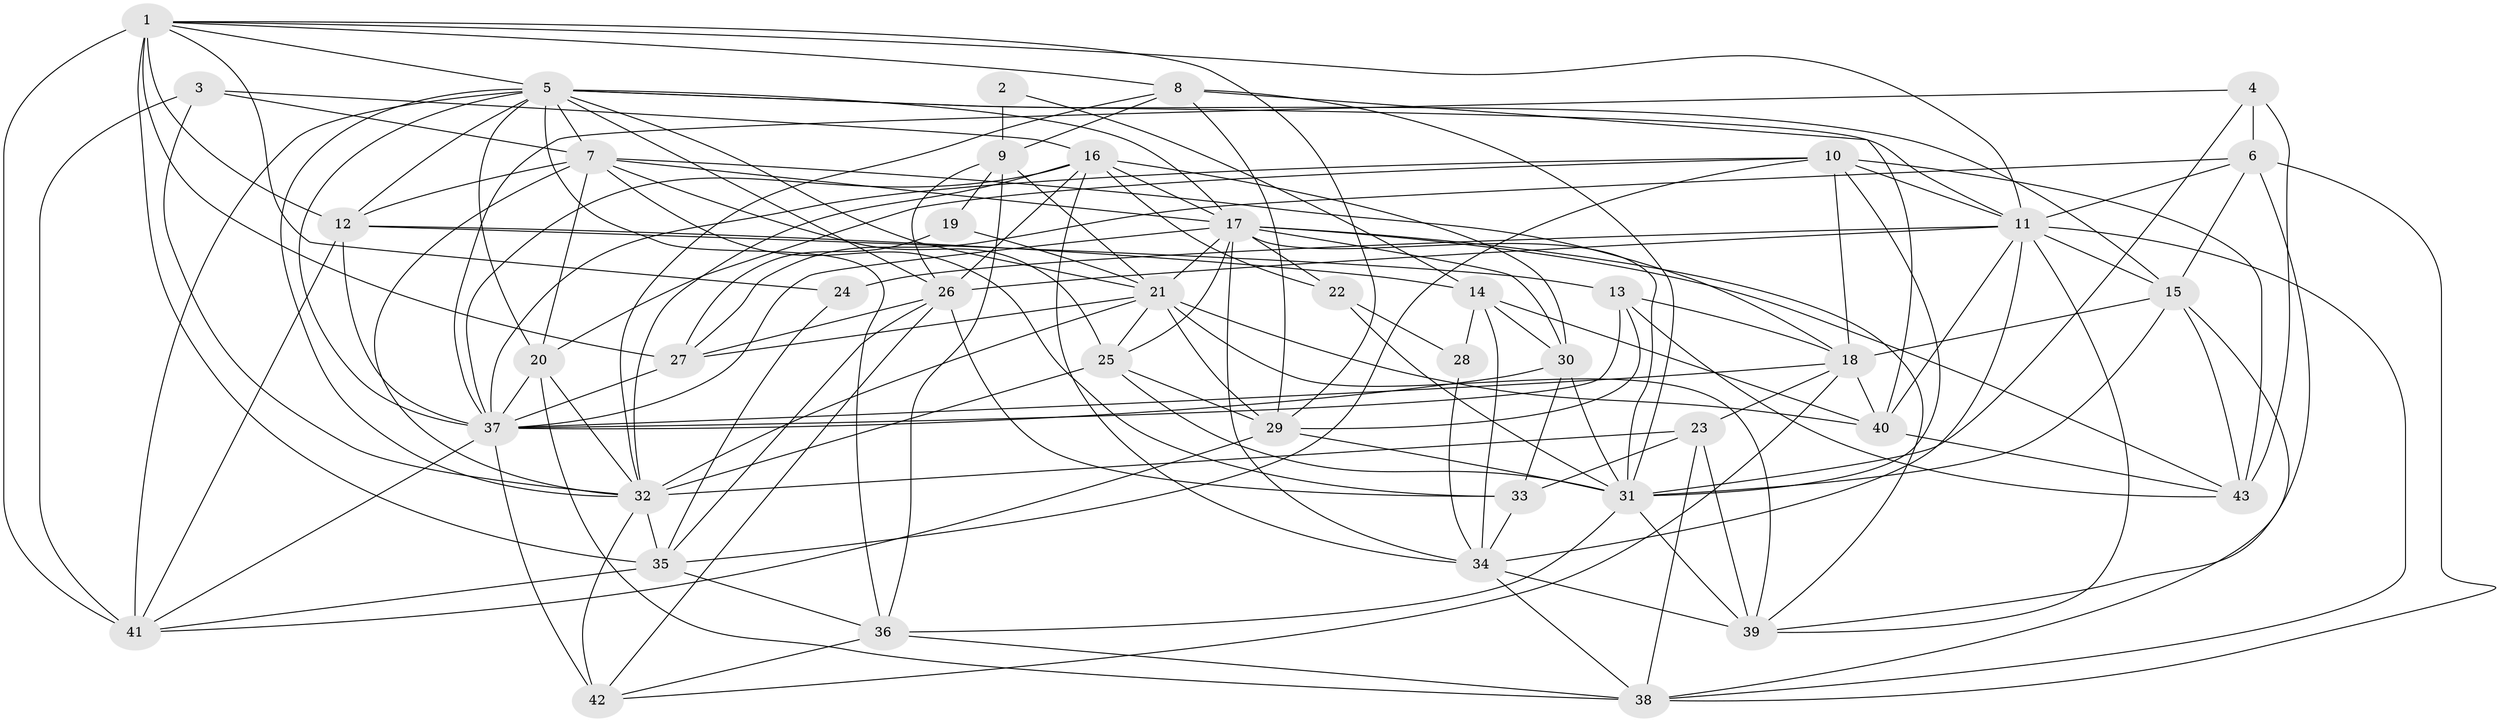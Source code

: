 // original degree distribution, {4: 0.2323943661971831, 6: 0.07042253521126761, 5: 0.22535211267605634, 3: 0.2887323943661972, 7: 0.04929577464788732, 2: 0.1267605633802817, 8: 0.007042253521126761}
// Generated by graph-tools (version 1.1) at 2025/37/03/04/25 23:37:12]
// undirected, 43 vertices, 148 edges
graph export_dot {
  node [color=gray90,style=filled];
  1;
  2;
  3;
  4;
  5;
  6;
  7;
  8;
  9;
  10;
  11;
  12;
  13;
  14;
  15;
  16;
  17;
  18;
  19;
  20;
  21;
  22;
  23;
  24;
  25;
  26;
  27;
  28;
  29;
  30;
  31;
  32;
  33;
  34;
  35;
  36;
  37;
  38;
  39;
  40;
  41;
  42;
  43;
  1 -- 5 [weight=1.0];
  1 -- 8 [weight=1.0];
  1 -- 11 [weight=1.0];
  1 -- 12 [weight=1.0];
  1 -- 24 [weight=1.0];
  1 -- 27 [weight=3.0];
  1 -- 29 [weight=1.0];
  1 -- 35 [weight=1.0];
  1 -- 41 [weight=1.0];
  2 -- 9 [weight=2.0];
  2 -- 14 [weight=1.0];
  3 -- 7 [weight=1.0];
  3 -- 16 [weight=1.0];
  3 -- 32 [weight=1.0];
  3 -- 41 [weight=2.0];
  4 -- 6 [weight=2.0];
  4 -- 31 [weight=1.0];
  4 -- 37 [weight=1.0];
  4 -- 43 [weight=2.0];
  5 -- 7 [weight=2.0];
  5 -- 11 [weight=1.0];
  5 -- 12 [weight=1.0];
  5 -- 15 [weight=1.0];
  5 -- 17 [weight=1.0];
  5 -- 20 [weight=1.0];
  5 -- 21 [weight=1.0];
  5 -- 26 [weight=1.0];
  5 -- 32 [weight=1.0];
  5 -- 36 [weight=1.0];
  5 -- 37 [weight=1.0];
  5 -- 41 [weight=1.0];
  6 -- 11 [weight=1.0];
  6 -- 15 [weight=1.0];
  6 -- 27 [weight=1.0];
  6 -- 38 [weight=1.0];
  6 -- 39 [weight=2.0];
  7 -- 12 [weight=1.0];
  7 -- 17 [weight=1.0];
  7 -- 18 [weight=1.0];
  7 -- 20 [weight=1.0];
  7 -- 25 [weight=2.0];
  7 -- 32 [weight=1.0];
  7 -- 33 [weight=1.0];
  8 -- 9 [weight=1.0];
  8 -- 29 [weight=1.0];
  8 -- 31 [weight=1.0];
  8 -- 32 [weight=1.0];
  8 -- 40 [weight=1.0];
  9 -- 19 [weight=1.0];
  9 -- 21 [weight=1.0];
  9 -- 26 [weight=2.0];
  9 -- 36 [weight=1.0];
  10 -- 11 [weight=1.0];
  10 -- 18 [weight=1.0];
  10 -- 20 [weight=1.0];
  10 -- 31 [weight=1.0];
  10 -- 35 [weight=1.0];
  10 -- 37 [weight=1.0];
  10 -- 43 [weight=2.0];
  11 -- 15 [weight=1.0];
  11 -- 24 [weight=1.0];
  11 -- 26 [weight=1.0];
  11 -- 34 [weight=1.0];
  11 -- 38 [weight=1.0];
  11 -- 39 [weight=1.0];
  11 -- 40 [weight=1.0];
  12 -- 13 [weight=2.0];
  12 -- 14 [weight=1.0];
  12 -- 37 [weight=1.0];
  12 -- 41 [weight=1.0];
  13 -- 18 [weight=1.0];
  13 -- 29 [weight=2.0];
  13 -- 37 [weight=2.0];
  13 -- 43 [weight=2.0];
  14 -- 28 [weight=1.0];
  14 -- 30 [weight=1.0];
  14 -- 34 [weight=1.0];
  14 -- 40 [weight=1.0];
  15 -- 18 [weight=1.0];
  15 -- 31 [weight=3.0];
  15 -- 38 [weight=1.0];
  15 -- 43 [weight=1.0];
  16 -- 17 [weight=1.0];
  16 -- 22 [weight=1.0];
  16 -- 26 [weight=2.0];
  16 -- 30 [weight=2.0];
  16 -- 32 [weight=1.0];
  16 -- 34 [weight=1.0];
  16 -- 37 [weight=1.0];
  17 -- 21 [weight=1.0];
  17 -- 22 [weight=1.0];
  17 -- 25 [weight=1.0];
  17 -- 30 [weight=1.0];
  17 -- 31 [weight=1.0];
  17 -- 34 [weight=1.0];
  17 -- 37 [weight=1.0];
  17 -- 39 [weight=1.0];
  17 -- 43 [weight=1.0];
  18 -- 23 [weight=1.0];
  18 -- 37 [weight=1.0];
  18 -- 40 [weight=1.0];
  18 -- 42 [weight=1.0];
  19 -- 21 [weight=1.0];
  19 -- 27 [weight=1.0];
  20 -- 32 [weight=1.0];
  20 -- 37 [weight=1.0];
  20 -- 38 [weight=3.0];
  21 -- 25 [weight=1.0];
  21 -- 27 [weight=1.0];
  21 -- 29 [weight=1.0];
  21 -- 32 [weight=2.0];
  21 -- 39 [weight=1.0];
  21 -- 40 [weight=1.0];
  22 -- 28 [weight=1.0];
  22 -- 31 [weight=1.0];
  23 -- 32 [weight=2.0];
  23 -- 33 [weight=1.0];
  23 -- 38 [weight=1.0];
  23 -- 39 [weight=2.0];
  24 -- 35 [weight=1.0];
  25 -- 29 [weight=1.0];
  25 -- 31 [weight=1.0];
  25 -- 32 [weight=1.0];
  26 -- 27 [weight=3.0];
  26 -- 33 [weight=1.0];
  26 -- 35 [weight=1.0];
  26 -- 42 [weight=1.0];
  27 -- 37 [weight=1.0];
  28 -- 34 [weight=1.0];
  29 -- 31 [weight=1.0];
  29 -- 41 [weight=1.0];
  30 -- 31 [weight=1.0];
  30 -- 33 [weight=1.0];
  30 -- 37 [weight=1.0];
  31 -- 36 [weight=1.0];
  31 -- 39 [weight=1.0];
  32 -- 35 [weight=2.0];
  32 -- 42 [weight=1.0];
  33 -- 34 [weight=1.0];
  34 -- 38 [weight=1.0];
  34 -- 39 [weight=1.0];
  35 -- 36 [weight=1.0];
  35 -- 41 [weight=1.0];
  36 -- 38 [weight=1.0];
  36 -- 42 [weight=1.0];
  37 -- 41 [weight=1.0];
  37 -- 42 [weight=1.0];
  40 -- 43 [weight=1.0];
}
